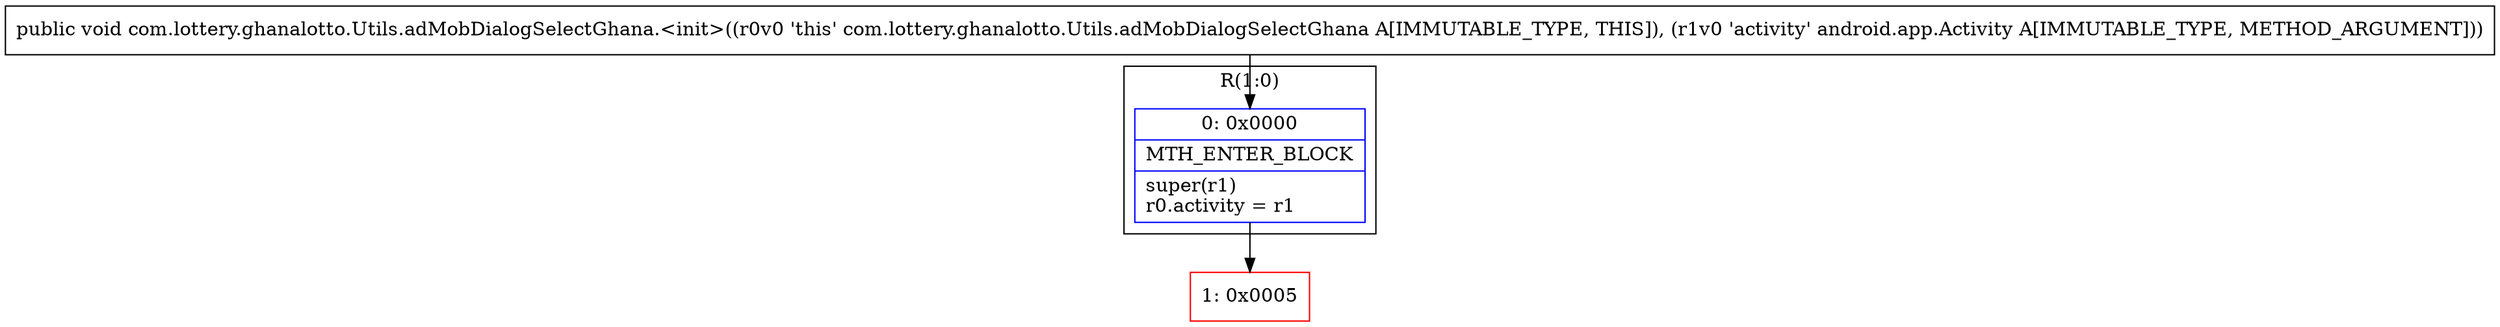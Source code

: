digraph "CFG forcom.lottery.ghanalotto.Utils.adMobDialogSelectGhana.\<init\>(Landroid\/app\/Activity;)V" {
subgraph cluster_Region_195689539 {
label = "R(1:0)";
node [shape=record,color=blue];
Node_0 [shape=record,label="{0\:\ 0x0000|MTH_ENTER_BLOCK\l|super(r1)\lr0.activity = r1\l}"];
}
Node_1 [shape=record,color=red,label="{1\:\ 0x0005}"];
MethodNode[shape=record,label="{public void com.lottery.ghanalotto.Utils.adMobDialogSelectGhana.\<init\>((r0v0 'this' com.lottery.ghanalotto.Utils.adMobDialogSelectGhana A[IMMUTABLE_TYPE, THIS]), (r1v0 'activity' android.app.Activity A[IMMUTABLE_TYPE, METHOD_ARGUMENT])) }"];
MethodNode -> Node_0;
Node_0 -> Node_1;
}

